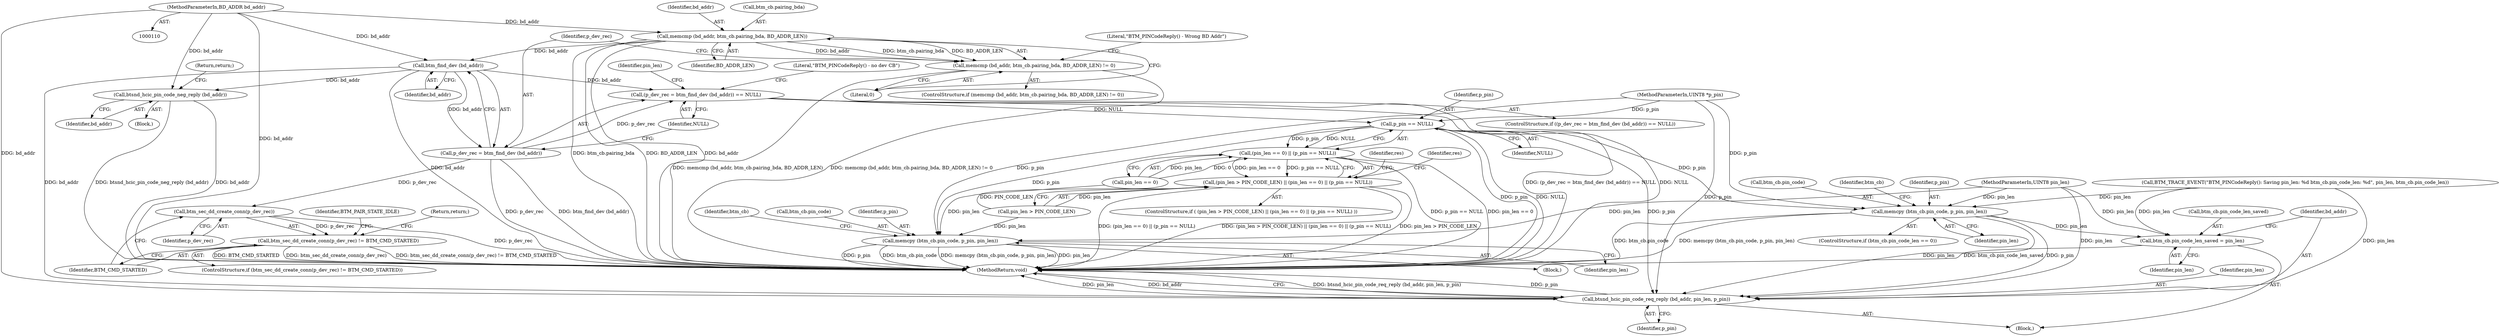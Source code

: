 digraph "0_Android_c677ee92595335233eb0e7b59809a1a94e7a678a@API" {
"1000144" [label="(Call,memcmp (bd_addr, btm_cb.pairing_bda, BD_ADDR_LEN))"];
"1000111" [label="(MethodParameterIn,BD_ADDR bd_addr)"];
"1000143" [label="(Call,memcmp (bd_addr, btm_cb.pairing_bda, BD_ADDR_LEN) != 0)"];
"1000159" [label="(Call,btm_find_dev (bd_addr))"];
"1000156" [label="(Call,(p_dev_rec = btm_find_dev (bd_addr)) == NULL)"];
"1000175" [label="(Call,p_pin == NULL)"];
"1000171" [label="(Call,(pin_len == 0) || (p_pin == NULL))"];
"1000167" [label="(Call,(pin_len > PIN_CODE_LEN) || (pin_len == 0) || (p_pin == NULL))"];
"1000260" [label="(Call,memcpy (btm_cb.pin_code, p_pin, pin_len))"];
"1000359" [label="(Call,memcpy (btm_cb.pin_code, p_pin, pin_len))"];
"1000365" [label="(Call,btm_cb.pin_code_len_saved = pin_len)"];
"1000370" [label="(Call,btsnd_hcic_pin_code_req_reply (bd_addr, pin_len, p_pin))"];
"1000157" [label="(Call,p_dev_rec = btm_find_dev (bd_addr))"];
"1000311" [label="(Call,btm_sec_dd_create_conn(p_dev_rec))"];
"1000310" [label="(Call,btm_sec_dd_create_conn(p_dev_rec) != BTM_CMD_STARTED)"];
"1000212" [label="(Call,btsnd_hcic_pin_code_neg_reply (bd_addr))"];
"1000369" [label="(Identifier,pin_len)"];
"1000157" [label="(Call,p_dev_rec = btm_find_dev (bd_addr))"];
"1000114" [label="(MethodParameterIn,UINT8 *p_pin)"];
"1000169" [label="(Identifier,pin_len)"];
"1000160" [label="(Identifier,bd_addr)"];
"1000166" [label="(ControlStructure,if ( (pin_len > PIN_CODE_LEN) || (pin_len == 0) || (p_pin == NULL) ))"];
"1000347" [label="(Call,BTM_TRACE_EVENT(\"BTM_PINCodeReply(): Saving pin_len: %d btm_cb.pin_code_len: %d\", pin_len, btm_cb.pin_code_len))"];
"1000143" [label="(Call,memcmp (bd_addr, btm_cb.pairing_bda, BD_ADDR_LEN) != 0)"];
"1000179" [label="(Identifier,res)"];
"1000146" [label="(Call,btm_cb.pairing_bda)"];
"1000167" [label="(Call,(pin_len > PIN_CODE_LEN) || (pin_len == 0) || (p_pin == NULL))"];
"1000268" [label="(Identifier,btm_cb)"];
"1000172" [label="(Call,pin_len == 0)"];
"1000366" [label="(Call,btm_cb.pin_code_len_saved)"];
"1000213" [label="(Identifier,bd_addr)"];
"1000113" [label="(MethodParameterIn,UINT8 pin_len)"];
"1000260" [label="(Call,memcpy (btm_cb.pin_code, p_pin, pin_len))"];
"1000367" [label="(Identifier,btm_cb)"];
"1000312" [label="(Identifier,p_dev_rec)"];
"1000145" [label="(Identifier,bd_addr)"];
"1000374" [label="(MethodReturn,void)"];
"1000116" [label="(Block,)"];
"1000309" [label="(ControlStructure,if (btm_sec_dd_create_conn(p_dev_rec) != BTM_CMD_STARTED))"];
"1000316" [label="(Identifier,BTM_PAIR_STATE_IDLE)"];
"1000161" [label="(Identifier,NULL)"];
"1000204" [label="(Block,)"];
"1000311" [label="(Call,btm_sec_dd_create_conn(p_dev_rec))"];
"1000144" [label="(Call,memcmp (bd_addr, btm_cb.pairing_bda, BD_ADDR_LEN))"];
"1000111" [label="(MethodParameterIn,BD_ADDR bd_addr)"];
"1000177" [label="(Identifier,NULL)"];
"1000212" [label="(Call,btsnd_hcic_pin_code_neg_reply (bd_addr))"];
"1000261" [label="(Call,btm_cb.pin_code)"];
"1000142" [label="(ControlStructure,if (memcmp (bd_addr, btm_cb.pairing_bda, BD_ADDR_LEN) != 0))"];
"1000365" [label="(Call,btm_cb.pin_code_len_saved = pin_len)"];
"1000313" [label="(Identifier,BTM_CMD_STARTED)"];
"1000164" [label="(Literal,\"BTM_PINCodeReply() - no dev CB\")"];
"1000310" [label="(Call,btm_sec_dd_create_conn(p_dev_rec) != BTM_CMD_STARTED)"];
"1000159" [label="(Call,btm_find_dev (bd_addr))"];
"1000339" [label="(Return,return;)"];
"1000156" [label="(Call,(p_dev_rec = btm_find_dev (bd_addr)) == NULL)"];
"1000359" [label="(Call,memcpy (btm_cb.pin_code, p_pin, pin_len))"];
"1000371" [label="(Identifier,bd_addr)"];
"1000175" [label="(Call,p_pin == NULL)"];
"1000176" [label="(Identifier,p_pin)"];
"1000150" [label="(Literal,0)"];
"1000372" [label="(Identifier,pin_len)"];
"1000264" [label="(Identifier,p_pin)"];
"1000364" [label="(Identifier,pin_len)"];
"1000158" [label="(Identifier,p_dev_rec)"];
"1000363" [label="(Identifier,p_pin)"];
"1000373" [label="(Identifier,p_pin)"];
"1000153" [label="(Literal,\"BTM_PINCodeReply() - Wrong BD Addr\")"];
"1000171" [label="(Call,(pin_len == 0) || (p_pin == NULL))"];
"1000168" [label="(Call,pin_len > PIN_CODE_LEN)"];
"1000370" [label="(Call,btsnd_hcic_pin_code_req_reply (bd_addr, pin_len, p_pin))"];
"1000183" [label="(Identifier,res)"];
"1000155" [label="(ControlStructure,if ((p_dev_rec = btm_find_dev (bd_addr)) == NULL))"];
"1000149" [label="(Identifier,BD_ADDR_LEN)"];
"1000353" [label="(ControlStructure,if (btm_cb.pin_code_len == 0))"];
"1000223" [label="(Return,return;)"];
"1000254" [label="(Block,)"];
"1000265" [label="(Identifier,pin_len)"];
"1000360" [label="(Call,btm_cb.pin_code)"];
"1000144" -> "1000143"  [label="AST: "];
"1000144" -> "1000149"  [label="CFG: "];
"1000145" -> "1000144"  [label="AST: "];
"1000146" -> "1000144"  [label="AST: "];
"1000149" -> "1000144"  [label="AST: "];
"1000150" -> "1000144"  [label="CFG: "];
"1000144" -> "1000374"  [label="DDG: BD_ADDR_LEN"];
"1000144" -> "1000374"  [label="DDG: bd_addr"];
"1000144" -> "1000374"  [label="DDG: btm_cb.pairing_bda"];
"1000144" -> "1000143"  [label="DDG: bd_addr"];
"1000144" -> "1000143"  [label="DDG: btm_cb.pairing_bda"];
"1000144" -> "1000143"  [label="DDG: BD_ADDR_LEN"];
"1000111" -> "1000144"  [label="DDG: bd_addr"];
"1000144" -> "1000159"  [label="DDG: bd_addr"];
"1000111" -> "1000110"  [label="AST: "];
"1000111" -> "1000374"  [label="DDG: bd_addr"];
"1000111" -> "1000159"  [label="DDG: bd_addr"];
"1000111" -> "1000212"  [label="DDG: bd_addr"];
"1000111" -> "1000370"  [label="DDG: bd_addr"];
"1000143" -> "1000142"  [label="AST: "];
"1000143" -> "1000150"  [label="CFG: "];
"1000150" -> "1000143"  [label="AST: "];
"1000153" -> "1000143"  [label="CFG: "];
"1000158" -> "1000143"  [label="CFG: "];
"1000143" -> "1000374"  [label="DDG: memcmp (bd_addr, btm_cb.pairing_bda, BD_ADDR_LEN)"];
"1000143" -> "1000374"  [label="DDG: memcmp (bd_addr, btm_cb.pairing_bda, BD_ADDR_LEN) != 0"];
"1000159" -> "1000157"  [label="AST: "];
"1000159" -> "1000160"  [label="CFG: "];
"1000160" -> "1000159"  [label="AST: "];
"1000157" -> "1000159"  [label="CFG: "];
"1000159" -> "1000374"  [label="DDG: bd_addr"];
"1000159" -> "1000156"  [label="DDG: bd_addr"];
"1000159" -> "1000157"  [label="DDG: bd_addr"];
"1000159" -> "1000212"  [label="DDG: bd_addr"];
"1000159" -> "1000370"  [label="DDG: bd_addr"];
"1000156" -> "1000155"  [label="AST: "];
"1000156" -> "1000161"  [label="CFG: "];
"1000157" -> "1000156"  [label="AST: "];
"1000161" -> "1000156"  [label="AST: "];
"1000164" -> "1000156"  [label="CFG: "];
"1000169" -> "1000156"  [label="CFG: "];
"1000156" -> "1000374"  [label="DDG: (p_dev_rec = btm_find_dev (bd_addr)) == NULL"];
"1000156" -> "1000374"  [label="DDG: NULL"];
"1000157" -> "1000156"  [label="DDG: p_dev_rec"];
"1000156" -> "1000175"  [label="DDG: NULL"];
"1000175" -> "1000171"  [label="AST: "];
"1000175" -> "1000177"  [label="CFG: "];
"1000176" -> "1000175"  [label="AST: "];
"1000177" -> "1000175"  [label="AST: "];
"1000171" -> "1000175"  [label="CFG: "];
"1000175" -> "1000374"  [label="DDG: p_pin"];
"1000175" -> "1000374"  [label="DDG: NULL"];
"1000175" -> "1000171"  [label="DDG: p_pin"];
"1000175" -> "1000171"  [label="DDG: NULL"];
"1000114" -> "1000175"  [label="DDG: p_pin"];
"1000175" -> "1000260"  [label="DDG: p_pin"];
"1000175" -> "1000359"  [label="DDG: p_pin"];
"1000175" -> "1000370"  [label="DDG: p_pin"];
"1000171" -> "1000167"  [label="AST: "];
"1000171" -> "1000172"  [label="CFG: "];
"1000172" -> "1000171"  [label="AST: "];
"1000167" -> "1000171"  [label="CFG: "];
"1000171" -> "1000374"  [label="DDG: pin_len == 0"];
"1000171" -> "1000374"  [label="DDG: p_pin == NULL"];
"1000171" -> "1000167"  [label="DDG: pin_len == 0"];
"1000171" -> "1000167"  [label="DDG: p_pin == NULL"];
"1000172" -> "1000171"  [label="DDG: pin_len"];
"1000172" -> "1000171"  [label="DDG: 0"];
"1000167" -> "1000166"  [label="AST: "];
"1000167" -> "1000168"  [label="CFG: "];
"1000168" -> "1000167"  [label="AST: "];
"1000179" -> "1000167"  [label="CFG: "];
"1000183" -> "1000167"  [label="CFG: "];
"1000167" -> "1000374"  [label="DDG: pin_len > PIN_CODE_LEN"];
"1000167" -> "1000374"  [label="DDG: (pin_len > PIN_CODE_LEN) || (pin_len == 0) || (p_pin == NULL)"];
"1000167" -> "1000374"  [label="DDG: (pin_len == 0) || (p_pin == NULL)"];
"1000168" -> "1000167"  [label="DDG: pin_len"];
"1000168" -> "1000167"  [label="DDG: PIN_CODE_LEN"];
"1000260" -> "1000254"  [label="AST: "];
"1000260" -> "1000265"  [label="CFG: "];
"1000261" -> "1000260"  [label="AST: "];
"1000264" -> "1000260"  [label="AST: "];
"1000265" -> "1000260"  [label="AST: "];
"1000268" -> "1000260"  [label="CFG: "];
"1000260" -> "1000374"  [label="DDG: memcpy (btm_cb.pin_code, p_pin, pin_len)"];
"1000260" -> "1000374"  [label="DDG: pin_len"];
"1000260" -> "1000374"  [label="DDG: p_pin"];
"1000260" -> "1000374"  [label="DDG: btm_cb.pin_code"];
"1000114" -> "1000260"  [label="DDG: p_pin"];
"1000113" -> "1000260"  [label="DDG: pin_len"];
"1000168" -> "1000260"  [label="DDG: pin_len"];
"1000172" -> "1000260"  [label="DDG: pin_len"];
"1000359" -> "1000353"  [label="AST: "];
"1000359" -> "1000364"  [label="CFG: "];
"1000360" -> "1000359"  [label="AST: "];
"1000363" -> "1000359"  [label="AST: "];
"1000364" -> "1000359"  [label="AST: "];
"1000367" -> "1000359"  [label="CFG: "];
"1000359" -> "1000374"  [label="DDG: btm_cb.pin_code"];
"1000359" -> "1000374"  [label="DDG: memcpy (btm_cb.pin_code, p_pin, pin_len)"];
"1000114" -> "1000359"  [label="DDG: p_pin"];
"1000347" -> "1000359"  [label="DDG: pin_len"];
"1000113" -> "1000359"  [label="DDG: pin_len"];
"1000359" -> "1000365"  [label="DDG: pin_len"];
"1000359" -> "1000370"  [label="DDG: pin_len"];
"1000359" -> "1000370"  [label="DDG: p_pin"];
"1000365" -> "1000116"  [label="AST: "];
"1000365" -> "1000369"  [label="CFG: "];
"1000366" -> "1000365"  [label="AST: "];
"1000369" -> "1000365"  [label="AST: "];
"1000371" -> "1000365"  [label="CFG: "];
"1000365" -> "1000374"  [label="DDG: btm_cb.pin_code_len_saved"];
"1000347" -> "1000365"  [label="DDG: pin_len"];
"1000113" -> "1000365"  [label="DDG: pin_len"];
"1000370" -> "1000116"  [label="AST: "];
"1000370" -> "1000373"  [label="CFG: "];
"1000371" -> "1000370"  [label="AST: "];
"1000372" -> "1000370"  [label="AST: "];
"1000373" -> "1000370"  [label="AST: "];
"1000374" -> "1000370"  [label="CFG: "];
"1000370" -> "1000374"  [label="DDG: btsnd_hcic_pin_code_req_reply (bd_addr, pin_len, p_pin)"];
"1000370" -> "1000374"  [label="DDG: p_pin"];
"1000370" -> "1000374"  [label="DDG: pin_len"];
"1000370" -> "1000374"  [label="DDG: bd_addr"];
"1000113" -> "1000370"  [label="DDG: pin_len"];
"1000347" -> "1000370"  [label="DDG: pin_len"];
"1000114" -> "1000370"  [label="DDG: p_pin"];
"1000158" -> "1000157"  [label="AST: "];
"1000161" -> "1000157"  [label="CFG: "];
"1000157" -> "1000374"  [label="DDG: btm_find_dev (bd_addr)"];
"1000157" -> "1000374"  [label="DDG: p_dev_rec"];
"1000157" -> "1000311"  [label="DDG: p_dev_rec"];
"1000311" -> "1000310"  [label="AST: "];
"1000311" -> "1000312"  [label="CFG: "];
"1000312" -> "1000311"  [label="AST: "];
"1000313" -> "1000311"  [label="CFG: "];
"1000311" -> "1000374"  [label="DDG: p_dev_rec"];
"1000311" -> "1000310"  [label="DDG: p_dev_rec"];
"1000310" -> "1000309"  [label="AST: "];
"1000310" -> "1000313"  [label="CFG: "];
"1000313" -> "1000310"  [label="AST: "];
"1000316" -> "1000310"  [label="CFG: "];
"1000339" -> "1000310"  [label="CFG: "];
"1000310" -> "1000374"  [label="DDG: btm_sec_dd_create_conn(p_dev_rec) != BTM_CMD_STARTED"];
"1000310" -> "1000374"  [label="DDG: BTM_CMD_STARTED"];
"1000310" -> "1000374"  [label="DDG: btm_sec_dd_create_conn(p_dev_rec)"];
"1000212" -> "1000204"  [label="AST: "];
"1000212" -> "1000213"  [label="CFG: "];
"1000213" -> "1000212"  [label="AST: "];
"1000223" -> "1000212"  [label="CFG: "];
"1000212" -> "1000374"  [label="DDG: btsnd_hcic_pin_code_neg_reply (bd_addr)"];
"1000212" -> "1000374"  [label="DDG: bd_addr"];
}
